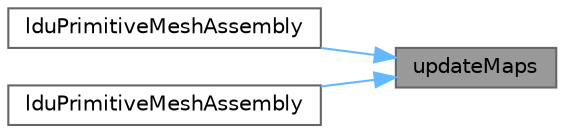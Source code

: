 digraph "updateMaps"
{
 // LATEX_PDF_SIZE
  bgcolor="transparent";
  edge [fontname=Helvetica,fontsize=10,labelfontname=Helvetica,labelfontsize=10];
  node [fontname=Helvetica,fontsize=10,shape=box,height=0.2,width=0.4];
  rankdir="RL";
  Node1 [id="Node000001",label="updateMaps",height=0.2,width=0.4,color="gray40", fillcolor="grey60", style="filled", fontcolor="black",tooltip=" "];
  Node1 -> Node2 [id="edge1_Node000001_Node000002",dir="back",color="steelblue1",style="solid",tooltip=" "];
  Node2 [id="Node000002",label="lduPrimitiveMeshAssembly",height=0.2,width=0.4,color="grey40", fillcolor="white", style="filled",URL="$classFoam_1_1lduPrimitiveMeshAssembly.html#a0ae66bd858713e9c142fb8c95d597c5f",tooltip=" "];
  Node1 -> Node3 [id="edge2_Node000001_Node000003",dir="back",color="steelblue1",style="solid",tooltip=" "];
  Node3 [id="Node000003",label="lduPrimitiveMeshAssembly",height=0.2,width=0.4,color="grey40", fillcolor="white", style="filled",URL="$classFoam_1_1lduPrimitiveMeshAssembly.html#a387ceb6e33fc67e17f347c9bef64f2fd",tooltip=" "];
}
